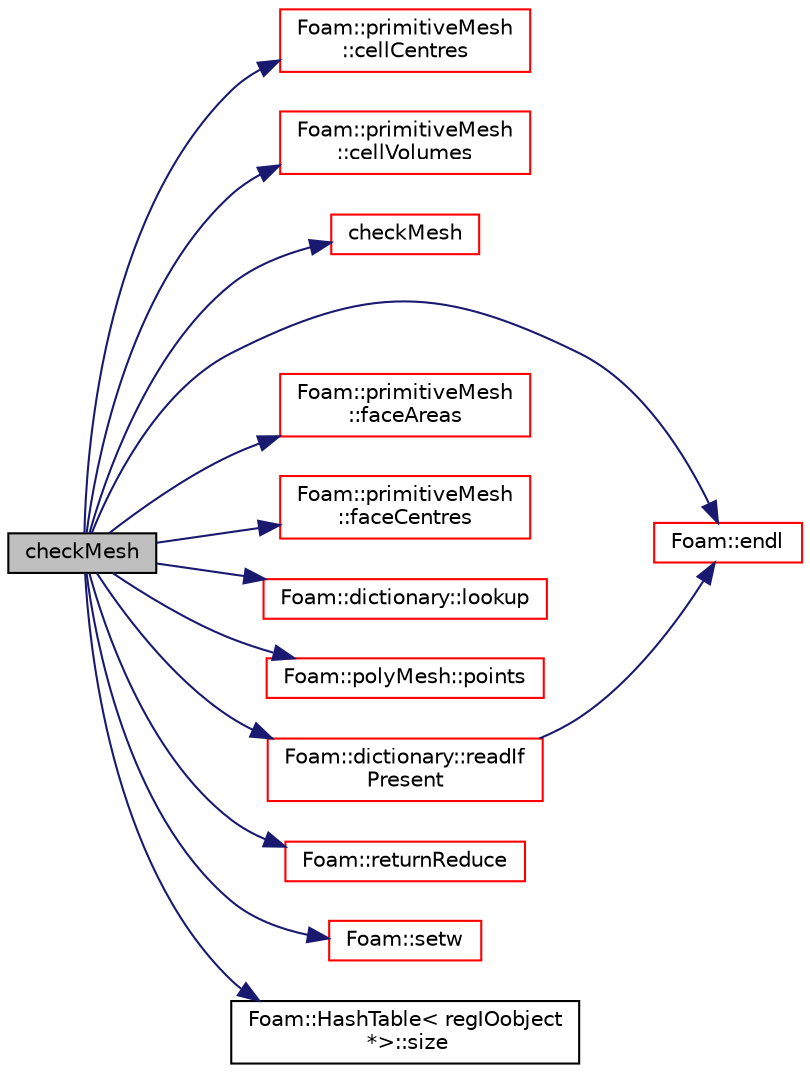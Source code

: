 digraph "checkMesh"
{
  bgcolor="transparent";
  edge [fontname="Helvetica",fontsize="10",labelfontname="Helvetica",labelfontsize="10"];
  node [fontname="Helvetica",fontsize="10",shape=record];
  rankdir="LR";
  Node1273 [label="checkMesh",height=0.2,width=0.4,color="black", fillcolor="grey75", style="filled", fontcolor="black"];
  Node1273 -> Node1274 [color="midnightblue",fontsize="10",style="solid",fontname="Helvetica"];
  Node1274 [label="Foam::primitiveMesh\l::cellCentres",height=0.2,width=0.4,color="red",URL="$a28685.html#a7300aee2989c6ec70e39436816461902"];
  Node1273 -> Node1337 [color="midnightblue",fontsize="10",style="solid",fontname="Helvetica"];
  Node1337 [label="Foam::primitiveMesh\l::cellVolumes",height=0.2,width=0.4,color="red",URL="$a28685.html#a443abc3c18bf138e5d927912791cecf7"];
  Node1273 -> Node1338 [color="midnightblue",fontsize="10",style="solid",fontname="Helvetica"];
  Node1338 [label="checkMesh",height=0.2,width=0.4,color="red",URL="$a22297.html#afbe9420d4dac86e78be8408bd5475536",tooltip="Check mesh with mesh settings in dict. Collects incorrect faces. "];
  Node1273 -> Node1276 [color="midnightblue",fontsize="10",style="solid",fontname="Helvetica"];
  Node1276 [label="Foam::endl",height=0.2,width=0.4,color="red",URL="$a21851.html#a2db8fe02a0d3909e9351bb4275b23ce4",tooltip="Add newline and flush stream. "];
  Node1273 -> Node1336 [color="midnightblue",fontsize="10",style="solid",fontname="Helvetica"];
  Node1336 [label="Foam::primitiveMesh\l::faceAreas",height=0.2,width=0.4,color="red",URL="$a28685.html#adefd042a02b5fa7ab8ab95063a631420"];
  Node1273 -> Node1326 [color="midnightblue",fontsize="10",style="solid",fontname="Helvetica"];
  Node1326 [label="Foam::primitiveMesh\l::faceCentres",height=0.2,width=0.4,color="red",URL="$a28685.html#a3319847c9ee813a5398d011b08de25a4"];
  Node1273 -> Node1340 [color="midnightblue",fontsize="10",style="solid",fontname="Helvetica"];
  Node1340 [label="Foam::dictionary::lookup",height=0.2,width=0.4,color="red",URL="$a27129.html#a6a0727fa523e48977e27348663def509",tooltip="Find and return an entry data stream. "];
  Node1273 -> Node1573 [color="midnightblue",fontsize="10",style="solid",fontname="Helvetica"];
  Node1573 [label="Foam::polyMesh::points",height=0.2,width=0.4,color="red",URL="$a28565.html#ac44123fc1265297c41a43c3b62fdb4c2",tooltip="Return raw points. "];
  Node1273 -> Node1497 [color="midnightblue",fontsize="10",style="solid",fontname="Helvetica"];
  Node1497 [label="Foam::dictionary::readIf\lPresent",height=0.2,width=0.4,color="red",URL="$a27129.html#ad4bd008e6ee208313f2c3a963ee1170d",tooltip="Find an entry if present, and assign to T. "];
  Node1497 -> Node1276 [color="midnightblue",fontsize="10",style="solid",fontname="Helvetica"];
  Node1273 -> Node1574 [color="midnightblue",fontsize="10",style="solid",fontname="Helvetica"];
  Node1574 [label="Foam::returnReduce",height=0.2,width=0.4,color="red",URL="$a21851.html#a8d528a67d2a9c6fe4fb94bc86872624b"];
  Node1273 -> Node1578 [color="midnightblue",fontsize="10",style="solid",fontname="Helvetica"];
  Node1578 [label="Foam::setw",height=0.2,width=0.4,color="red",URL="$a21851.html#a3318127f6f23246407ca749a0a0ea03c"];
  Node1273 -> Node1437 [color="midnightblue",fontsize="10",style="solid",fontname="Helvetica"];
  Node1437 [label="Foam::HashTable\< regIOobject\l *\>::size",height=0.2,width=0.4,color="black",URL="$a26841.html#a47b3bf30da1eb3ab8076b5fbe00e0494",tooltip="Return number of elements in table. "];
}
